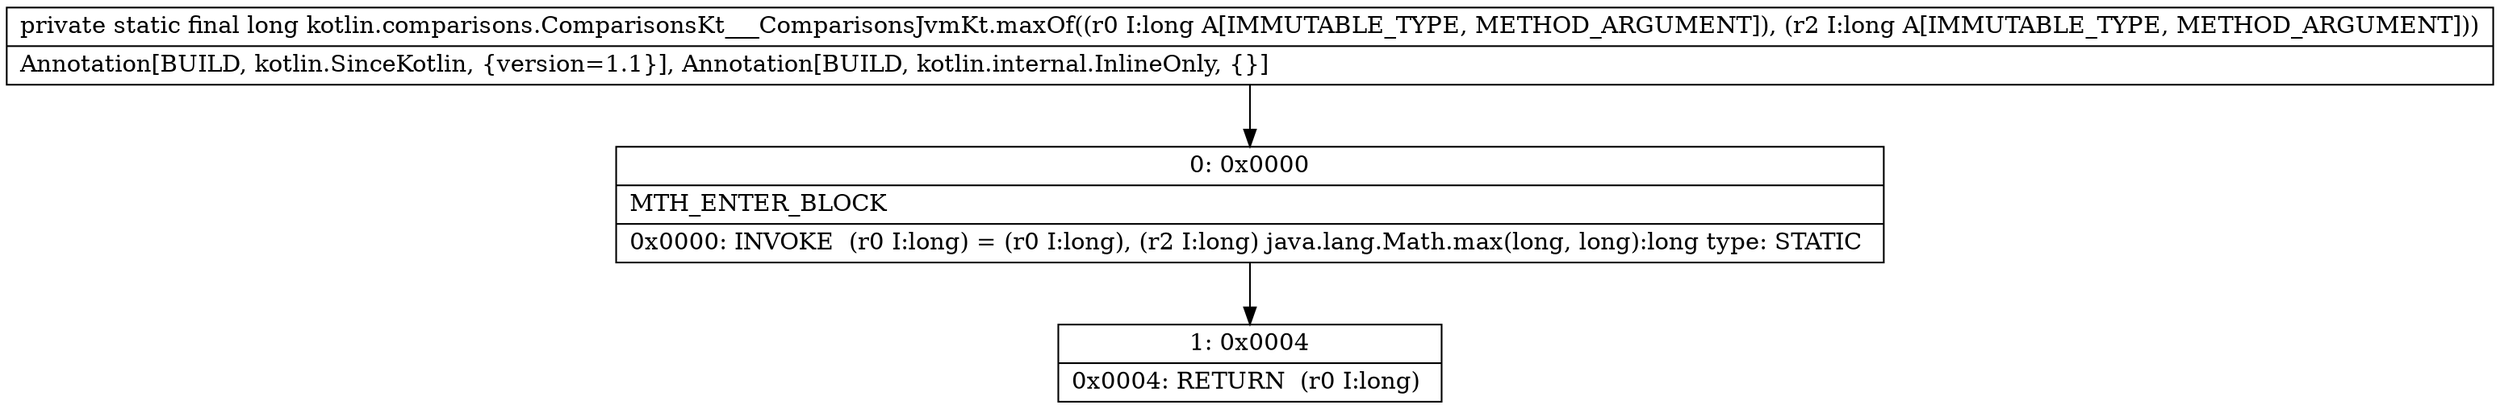 digraph "CFG forkotlin.comparisons.ComparisonsKt___ComparisonsJvmKt.maxOf(JJ)J" {
Node_0 [shape=record,label="{0\:\ 0x0000|MTH_ENTER_BLOCK\l|0x0000: INVOKE  (r0 I:long) = (r0 I:long), (r2 I:long) java.lang.Math.max(long, long):long type: STATIC \l}"];
Node_1 [shape=record,label="{1\:\ 0x0004|0x0004: RETURN  (r0 I:long) \l}"];
MethodNode[shape=record,label="{private static final long kotlin.comparisons.ComparisonsKt___ComparisonsJvmKt.maxOf((r0 I:long A[IMMUTABLE_TYPE, METHOD_ARGUMENT]), (r2 I:long A[IMMUTABLE_TYPE, METHOD_ARGUMENT]))  | Annotation[BUILD, kotlin.SinceKotlin, \{version=1.1\}], Annotation[BUILD, kotlin.internal.InlineOnly, \{\}]\l}"];
MethodNode -> Node_0;
Node_0 -> Node_1;
}


